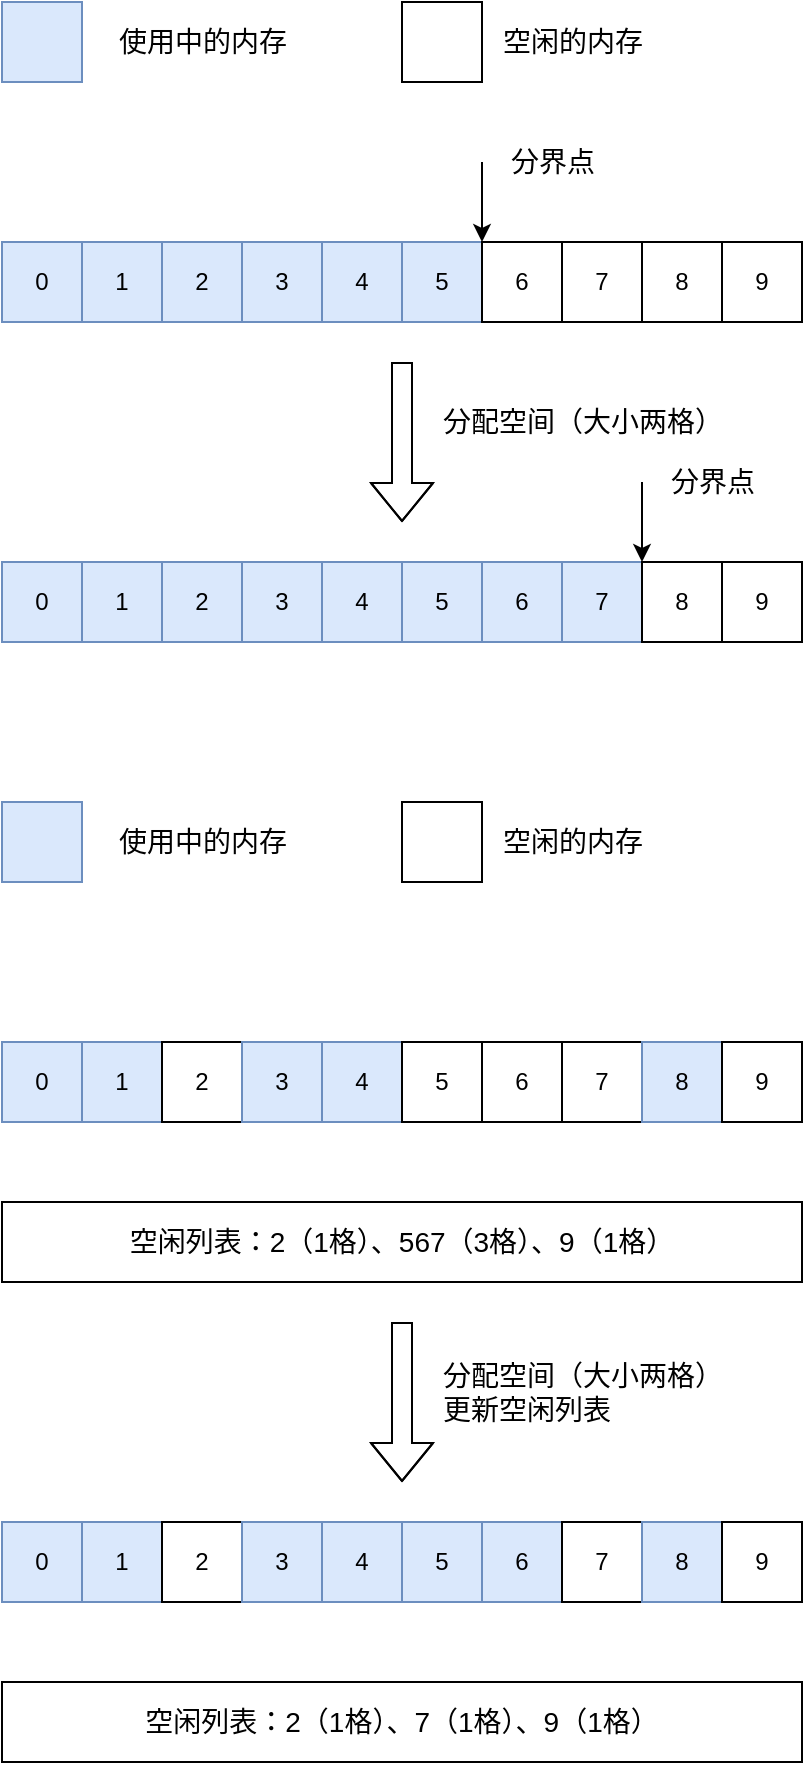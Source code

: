 <mxfile version="15.8.2" type="github">
  <diagram id="544FozU4V-5AiARkZjcN" name="Page-1">
    <mxGraphModel dx="1038" dy="547" grid="1" gridSize="10" guides="1" tooltips="1" connect="1" arrows="1" fold="1" page="1" pageScale="1" pageWidth="1000" pageHeight="1000" math="0" shadow="0">
      <root>
        <mxCell id="0" />
        <mxCell id="1" parent="0" />
        <mxCell id="RYK0fKCT--rzND2Bt-Ix-1" value="0" style="whiteSpace=wrap;html=1;aspect=fixed;fillColor=#dae8fc;strokeColor=#6c8ebf;" vertex="1" parent="1">
          <mxGeometry x="80" y="160" width="40" height="40" as="geometry" />
        </mxCell>
        <mxCell id="RYK0fKCT--rzND2Bt-Ix-2" value="1" style="whiteSpace=wrap;html=1;aspect=fixed;fillColor=#dae8fc;strokeColor=#6c8ebf;" vertex="1" parent="1">
          <mxGeometry x="120" y="160" width="40" height="40" as="geometry" />
        </mxCell>
        <mxCell id="RYK0fKCT--rzND2Bt-Ix-3" value="2" style="whiteSpace=wrap;html=1;aspect=fixed;fillColor=#dae8fc;strokeColor=#6c8ebf;" vertex="1" parent="1">
          <mxGeometry x="160" y="160" width="40" height="40" as="geometry" />
        </mxCell>
        <mxCell id="RYK0fKCT--rzND2Bt-Ix-5" value="3" style="whiteSpace=wrap;html=1;aspect=fixed;fillColor=#dae8fc;strokeColor=#6c8ebf;" vertex="1" parent="1">
          <mxGeometry x="200" y="160" width="40" height="40" as="geometry" />
        </mxCell>
        <mxCell id="RYK0fKCT--rzND2Bt-Ix-6" value="4" style="whiteSpace=wrap;html=1;aspect=fixed;fillColor=#dae8fc;strokeColor=#6c8ebf;" vertex="1" parent="1">
          <mxGeometry x="240" y="160" width="40" height="40" as="geometry" />
        </mxCell>
        <mxCell id="RYK0fKCT--rzND2Bt-Ix-7" value="5" style="whiteSpace=wrap;html=1;aspect=fixed;fillColor=#dae8fc;strokeColor=#6c8ebf;" vertex="1" parent="1">
          <mxGeometry x="280" y="160" width="40" height="40" as="geometry" />
        </mxCell>
        <mxCell id="RYK0fKCT--rzND2Bt-Ix-9" value="6" style="whiteSpace=wrap;html=1;aspect=fixed;" vertex="1" parent="1">
          <mxGeometry x="320" y="160" width="40" height="40" as="geometry" />
        </mxCell>
        <mxCell id="RYK0fKCT--rzND2Bt-Ix-10" value="7" style="whiteSpace=wrap;html=1;aspect=fixed;" vertex="1" parent="1">
          <mxGeometry x="360" y="160" width="40" height="40" as="geometry" />
        </mxCell>
        <mxCell id="RYK0fKCT--rzND2Bt-Ix-11" value="8" style="whiteSpace=wrap;html=1;aspect=fixed;" vertex="1" parent="1">
          <mxGeometry x="400" y="160" width="40" height="40" as="geometry" />
        </mxCell>
        <mxCell id="RYK0fKCT--rzND2Bt-Ix-12" value="9" style="whiteSpace=wrap;html=1;aspect=fixed;" vertex="1" parent="1">
          <mxGeometry x="440" y="160" width="40" height="40" as="geometry" />
        </mxCell>
        <mxCell id="RYK0fKCT--rzND2Bt-Ix-15" value="" style="shape=flexArrow;endArrow=classic;html=1;rounded=0;" edge="1" parent="1">
          <mxGeometry width="50" height="50" relative="1" as="geometry">
            <mxPoint x="280" y="220" as="sourcePoint" />
            <mxPoint x="280" y="300" as="targetPoint" />
            <Array as="points">
              <mxPoint x="280" y="230" />
            </Array>
          </mxGeometry>
        </mxCell>
        <mxCell id="RYK0fKCT--rzND2Bt-Ix-26" value="" style="whiteSpace=wrap;html=1;aspect=fixed;fillColor=#dae8fc;strokeColor=#6c8ebf;" vertex="1" parent="1">
          <mxGeometry x="80" y="40" width="40" height="40" as="geometry" />
        </mxCell>
        <mxCell id="RYK0fKCT--rzND2Bt-Ix-27" value="" style="whiteSpace=wrap;html=1;aspect=fixed;" vertex="1" parent="1">
          <mxGeometry x="280" y="40" width="40" height="40" as="geometry" />
        </mxCell>
        <mxCell id="RYK0fKCT--rzND2Bt-Ix-30" value="&lt;font style=&quot;font-size: 14px&quot;&gt;使用中的内存&lt;/font&gt;" style="text;html=1;align=center;verticalAlign=middle;resizable=0;points=[];autosize=1;strokeColor=none;fillColor=none;" vertex="1" parent="1">
          <mxGeometry x="130" y="50" width="100" height="20" as="geometry" />
        </mxCell>
        <mxCell id="RYK0fKCT--rzND2Bt-Ix-31" value="&lt;font style=&quot;font-size: 14px&quot;&gt;空闲的内存&lt;/font&gt;" style="text;html=1;align=center;verticalAlign=middle;resizable=0;points=[];autosize=1;strokeColor=none;fillColor=none;" vertex="1" parent="1">
          <mxGeometry x="320" y="50" width="90" height="20" as="geometry" />
        </mxCell>
        <mxCell id="RYK0fKCT--rzND2Bt-Ix-33" value="&lt;span style=&quot;font-size: 14px&quot;&gt;分配空间（大小两格）&lt;/span&gt;" style="text;html=1;align=center;verticalAlign=middle;resizable=0;points=[];autosize=1;strokeColor=none;fillColor=none;" vertex="1" parent="1">
          <mxGeometry x="290" y="240" width="160" height="20" as="geometry" />
        </mxCell>
        <mxCell id="RYK0fKCT--rzND2Bt-Ix-34" value="" style="endArrow=classic;html=1;rounded=0;fontSize=14;entryX=1;entryY=0;entryDx=0;entryDy=0;" edge="1" parent="1" target="RYK0fKCT--rzND2Bt-Ix-7">
          <mxGeometry width="50" height="50" relative="1" as="geometry">
            <mxPoint x="320" y="120" as="sourcePoint" />
            <mxPoint x="410" y="300" as="targetPoint" />
          </mxGeometry>
        </mxCell>
        <mxCell id="RYK0fKCT--rzND2Bt-Ix-35" value="&lt;span style=&quot;font-size: 14px&quot;&gt;分界点&lt;/span&gt;" style="text;html=1;align=center;verticalAlign=middle;resizable=0;points=[];autosize=1;strokeColor=none;fillColor=none;" vertex="1" parent="1">
          <mxGeometry x="325" y="110" width="60" height="20" as="geometry" />
        </mxCell>
        <mxCell id="RYK0fKCT--rzND2Bt-Ix-36" value="0" style="whiteSpace=wrap;html=1;aspect=fixed;fillColor=#dae8fc;strokeColor=#6c8ebf;" vertex="1" parent="1">
          <mxGeometry x="80" y="320" width="40" height="40" as="geometry" />
        </mxCell>
        <mxCell id="RYK0fKCT--rzND2Bt-Ix-37" value="1" style="whiteSpace=wrap;html=1;aspect=fixed;fillColor=#dae8fc;strokeColor=#6c8ebf;" vertex="1" parent="1">
          <mxGeometry x="120" y="320" width="40" height="40" as="geometry" />
        </mxCell>
        <mxCell id="RYK0fKCT--rzND2Bt-Ix-38" value="2" style="whiteSpace=wrap;html=1;aspect=fixed;fillColor=#dae8fc;strokeColor=#6c8ebf;" vertex="1" parent="1">
          <mxGeometry x="160" y="320" width="40" height="40" as="geometry" />
        </mxCell>
        <mxCell id="RYK0fKCT--rzND2Bt-Ix-39" value="3" style="whiteSpace=wrap;html=1;aspect=fixed;fillColor=#dae8fc;strokeColor=#6c8ebf;" vertex="1" parent="1">
          <mxGeometry x="200" y="320" width="40" height="40" as="geometry" />
        </mxCell>
        <mxCell id="RYK0fKCT--rzND2Bt-Ix-40" value="4" style="whiteSpace=wrap;html=1;aspect=fixed;fillColor=#dae8fc;strokeColor=#6c8ebf;" vertex="1" parent="1">
          <mxGeometry x="240" y="320" width="40" height="40" as="geometry" />
        </mxCell>
        <mxCell id="RYK0fKCT--rzND2Bt-Ix-41" value="5" style="whiteSpace=wrap;html=1;aspect=fixed;fillColor=#dae8fc;strokeColor=#6c8ebf;" vertex="1" parent="1">
          <mxGeometry x="280" y="320" width="40" height="40" as="geometry" />
        </mxCell>
        <mxCell id="RYK0fKCT--rzND2Bt-Ix-42" value="6" style="whiteSpace=wrap;html=1;aspect=fixed;fillColor=#dae8fc;strokeColor=#6c8ebf;" vertex="1" parent="1">
          <mxGeometry x="320" y="320" width="40" height="40" as="geometry" />
        </mxCell>
        <mxCell id="RYK0fKCT--rzND2Bt-Ix-43" value="7" style="whiteSpace=wrap;html=1;aspect=fixed;fillColor=#dae8fc;strokeColor=#6c8ebf;" vertex="1" parent="1">
          <mxGeometry x="360" y="320" width="40" height="40" as="geometry" />
        </mxCell>
        <mxCell id="RYK0fKCT--rzND2Bt-Ix-44" value="8" style="whiteSpace=wrap;html=1;aspect=fixed;" vertex="1" parent="1">
          <mxGeometry x="400" y="320" width="40" height="40" as="geometry" />
        </mxCell>
        <mxCell id="RYK0fKCT--rzND2Bt-Ix-45" value="9" style="whiteSpace=wrap;html=1;aspect=fixed;" vertex="1" parent="1">
          <mxGeometry x="440" y="320" width="40" height="40" as="geometry" />
        </mxCell>
        <mxCell id="RYK0fKCT--rzND2Bt-Ix-46" value="" style="endArrow=classic;html=1;rounded=0;fontSize=14;entryX=1;entryY=0;entryDx=0;entryDy=0;" edge="1" parent="1">
          <mxGeometry width="50" height="50" relative="1" as="geometry">
            <mxPoint x="400" y="280" as="sourcePoint" />
            <mxPoint x="400" y="320" as="targetPoint" />
          </mxGeometry>
        </mxCell>
        <mxCell id="RYK0fKCT--rzND2Bt-Ix-47" value="&lt;span style=&quot;font-size: 14px&quot;&gt;分界点&lt;/span&gt;" style="text;html=1;align=center;verticalAlign=middle;resizable=0;points=[];autosize=1;strokeColor=none;fillColor=none;" vertex="1" parent="1">
          <mxGeometry x="405" y="270" width="60" height="20" as="geometry" />
        </mxCell>
        <mxCell id="RYK0fKCT--rzND2Bt-Ix-49" value="0" style="whiteSpace=wrap;html=1;aspect=fixed;fillColor=#dae8fc;strokeColor=#6c8ebf;" vertex="1" parent="1">
          <mxGeometry x="80" y="560" width="40" height="40" as="geometry" />
        </mxCell>
        <mxCell id="RYK0fKCT--rzND2Bt-Ix-50" value="1" style="whiteSpace=wrap;html=1;aspect=fixed;fillColor=#dae8fc;strokeColor=#6c8ebf;" vertex="1" parent="1">
          <mxGeometry x="120" y="560" width="40" height="40" as="geometry" />
        </mxCell>
        <mxCell id="RYK0fKCT--rzND2Bt-Ix-51" value="2" style="whiteSpace=wrap;html=1;aspect=fixed;" vertex="1" parent="1">
          <mxGeometry x="160" y="560" width="40" height="40" as="geometry" />
        </mxCell>
        <mxCell id="RYK0fKCT--rzND2Bt-Ix-52" value="3" style="whiteSpace=wrap;html=1;aspect=fixed;fillColor=#dae8fc;strokeColor=#6c8ebf;" vertex="1" parent="1">
          <mxGeometry x="200" y="560" width="40" height="40" as="geometry" />
        </mxCell>
        <mxCell id="RYK0fKCT--rzND2Bt-Ix-53" value="4" style="whiteSpace=wrap;html=1;aspect=fixed;fillColor=#dae8fc;strokeColor=#6c8ebf;" vertex="1" parent="1">
          <mxGeometry x="240" y="560" width="40" height="40" as="geometry" />
        </mxCell>
        <mxCell id="RYK0fKCT--rzND2Bt-Ix-54" value="5" style="whiteSpace=wrap;html=1;aspect=fixed;" vertex="1" parent="1">
          <mxGeometry x="280" y="560" width="40" height="40" as="geometry" />
        </mxCell>
        <mxCell id="RYK0fKCT--rzND2Bt-Ix-55" value="6" style="whiteSpace=wrap;html=1;aspect=fixed;" vertex="1" parent="1">
          <mxGeometry x="320" y="560" width="40" height="40" as="geometry" />
        </mxCell>
        <mxCell id="RYK0fKCT--rzND2Bt-Ix-56" value="7" style="whiteSpace=wrap;html=1;aspect=fixed;" vertex="1" parent="1">
          <mxGeometry x="360" y="560" width="40" height="40" as="geometry" />
        </mxCell>
        <mxCell id="RYK0fKCT--rzND2Bt-Ix-57" value="8" style="whiteSpace=wrap;html=1;aspect=fixed;fillColor=#dae8fc;strokeColor=#6c8ebf;" vertex="1" parent="1">
          <mxGeometry x="400" y="560" width="40" height="40" as="geometry" />
        </mxCell>
        <mxCell id="RYK0fKCT--rzND2Bt-Ix-58" value="9" style="whiteSpace=wrap;html=1;aspect=fixed;" vertex="1" parent="1">
          <mxGeometry x="440" y="560" width="40" height="40" as="geometry" />
        </mxCell>
        <mxCell id="RYK0fKCT--rzND2Bt-Ix-59" value="" style="shape=flexArrow;endArrow=classic;html=1;rounded=0;" edge="1" parent="1">
          <mxGeometry width="50" height="50" relative="1" as="geometry">
            <mxPoint x="280" y="700" as="sourcePoint" />
            <mxPoint x="280" y="780" as="targetPoint" />
            <Array as="points">
              <mxPoint x="280" y="710" />
            </Array>
          </mxGeometry>
        </mxCell>
        <mxCell id="RYK0fKCT--rzND2Bt-Ix-60" value="" style="whiteSpace=wrap;html=1;aspect=fixed;fillColor=#dae8fc;strokeColor=#6c8ebf;" vertex="1" parent="1">
          <mxGeometry x="80" y="440" width="40" height="40" as="geometry" />
        </mxCell>
        <mxCell id="RYK0fKCT--rzND2Bt-Ix-61" value="" style="whiteSpace=wrap;html=1;aspect=fixed;" vertex="1" parent="1">
          <mxGeometry x="280" y="440" width="40" height="40" as="geometry" />
        </mxCell>
        <mxCell id="RYK0fKCT--rzND2Bt-Ix-62" value="&lt;font style=&quot;font-size: 14px&quot;&gt;使用中的内存&lt;/font&gt;" style="text;html=1;align=center;verticalAlign=middle;resizable=0;points=[];autosize=1;strokeColor=none;fillColor=none;" vertex="1" parent="1">
          <mxGeometry x="130" y="450" width="100" height="20" as="geometry" />
        </mxCell>
        <mxCell id="RYK0fKCT--rzND2Bt-Ix-63" value="&lt;font style=&quot;font-size: 14px&quot;&gt;空闲的内存&lt;/font&gt;" style="text;html=1;align=center;verticalAlign=middle;resizable=0;points=[];autosize=1;strokeColor=none;fillColor=none;" vertex="1" parent="1">
          <mxGeometry x="320" y="450" width="90" height="20" as="geometry" />
        </mxCell>
        <mxCell id="RYK0fKCT--rzND2Bt-Ix-64" value="&lt;span style=&quot;color: rgba(0 , 0 , 0 , 0) ; font-family: monospace ; font-size: 0px&quot;&gt;%3CmxGraphModel%3E%3Croot%3E%3CmxCell%20id%3D%220%22%2F%3E%3CmxCell%20id%3D%221%22%20parent%3D%220%22%2F%3E%3CmxCell%20id%3D%222%22%20value%3D%22%26lt%3Bspan%20style%3D%26quot%3Bfont-size%3A%2014px%26quot%3B%26gt%3B%E5%88%86%E9%85%8D%E7%A9%BA%E9%97%B4%EF%BC%88%E5%A4%A7%E5%B0%8F%E4%B8%A4%E6%A0%BC%EF%BC%89%26lt%3B%2Fspan%26gt%3B%22%20style%3D%22text%3Bhtml%3D1%3Balign%3Dcenter%3BverticalAlign%3Dmiddle%3Bresizable%3D0%3Bpoints%3D%5B%5D%3Bautosize%3D1%3BstrokeColor%3Dnone%3BfillColor%3Dnone%3B%22%20vertex%3D%221%22%20parent%3D%221%22%3E%3CmxGeometry%20x%3D%22290%22%20y%3D%22240%22%20width%3D%22160%22%20height%3D%2220%22%20as%3D%22geometry%22%2F%3E%3C%2FmxCell%3E%3C%2Froot%3E%3C%2FmxGraphModel%3E&lt;/span&gt;" style="text;html=1;align=center;verticalAlign=middle;resizable=0;points=[];autosize=1;strokeColor=none;fillColor=none;" vertex="1" parent="1">
          <mxGeometry x="315" y="720" width="20" height="20" as="geometry" />
        </mxCell>
        <mxCell id="RYK0fKCT--rzND2Bt-Ix-67" value="0" style="whiteSpace=wrap;html=1;aspect=fixed;fillColor=#dae8fc;strokeColor=#6c8ebf;" vertex="1" parent="1">
          <mxGeometry x="80" y="800" width="40" height="40" as="geometry" />
        </mxCell>
        <mxCell id="RYK0fKCT--rzND2Bt-Ix-68" value="1" style="whiteSpace=wrap;html=1;aspect=fixed;fillColor=#dae8fc;strokeColor=#6c8ebf;" vertex="1" parent="1">
          <mxGeometry x="120" y="800" width="40" height="40" as="geometry" />
        </mxCell>
        <mxCell id="RYK0fKCT--rzND2Bt-Ix-69" value="2" style="whiteSpace=wrap;html=1;aspect=fixed;" vertex="1" parent="1">
          <mxGeometry x="160" y="800" width="40" height="40" as="geometry" />
        </mxCell>
        <mxCell id="RYK0fKCT--rzND2Bt-Ix-70" value="3" style="whiteSpace=wrap;html=1;aspect=fixed;fillColor=#dae8fc;strokeColor=#6c8ebf;" vertex="1" parent="1">
          <mxGeometry x="200" y="800" width="40" height="40" as="geometry" />
        </mxCell>
        <mxCell id="RYK0fKCT--rzND2Bt-Ix-71" value="4" style="whiteSpace=wrap;html=1;aspect=fixed;fillColor=#dae8fc;strokeColor=#6c8ebf;" vertex="1" parent="1">
          <mxGeometry x="240" y="800" width="40" height="40" as="geometry" />
        </mxCell>
        <mxCell id="RYK0fKCT--rzND2Bt-Ix-72" value="5" style="whiteSpace=wrap;html=1;aspect=fixed;fillColor=#dae8fc;strokeColor=#6c8ebf;" vertex="1" parent="1">
          <mxGeometry x="280" y="800" width="40" height="40" as="geometry" />
        </mxCell>
        <mxCell id="RYK0fKCT--rzND2Bt-Ix-73" value="6" style="whiteSpace=wrap;html=1;aspect=fixed;fillColor=#dae8fc;strokeColor=#6c8ebf;" vertex="1" parent="1">
          <mxGeometry x="320" y="800" width="40" height="40" as="geometry" />
        </mxCell>
        <mxCell id="RYK0fKCT--rzND2Bt-Ix-74" value="7" style="whiteSpace=wrap;html=1;aspect=fixed;" vertex="1" parent="1">
          <mxGeometry x="360" y="800" width="40" height="40" as="geometry" />
        </mxCell>
        <mxCell id="RYK0fKCT--rzND2Bt-Ix-75" value="8" style="whiteSpace=wrap;html=1;aspect=fixed;fillColor=#dae8fc;strokeColor=#6c8ebf;" vertex="1" parent="1">
          <mxGeometry x="400" y="800" width="40" height="40" as="geometry" />
        </mxCell>
        <mxCell id="RYK0fKCT--rzND2Bt-Ix-76" value="9" style="whiteSpace=wrap;html=1;aspect=fixed;" vertex="1" parent="1">
          <mxGeometry x="440" y="800" width="40" height="40" as="geometry" />
        </mxCell>
        <mxCell id="RYK0fKCT--rzND2Bt-Ix-79" value="&lt;div style=&quot;text-align: left&quot;&gt;&lt;span style=&quot;font-size: 14px&quot;&gt;分配空间（大小两格）&lt;/span&gt;&lt;/div&gt;&lt;span style=&quot;font-size: 14px&quot;&gt;&lt;div style=&quot;text-align: left&quot;&gt;&lt;span&gt;更新空闲列表&lt;/span&gt;&lt;/div&gt;&lt;/span&gt;" style="text;html=1;align=center;verticalAlign=middle;resizable=0;points=[];autosize=1;strokeColor=none;fillColor=none;" vertex="1" parent="1">
          <mxGeometry x="290" y="720" width="160" height="30" as="geometry" />
        </mxCell>
        <mxCell id="RYK0fKCT--rzND2Bt-Ix-81" value="空闲列表：2（1格）、567（3格）、9（1格）" style="rounded=0;whiteSpace=wrap;html=1;fontSize=14;" vertex="1" parent="1">
          <mxGeometry x="80" y="640" width="400" height="40" as="geometry" />
        </mxCell>
        <mxCell id="RYK0fKCT--rzND2Bt-Ix-82" value="空闲列表：2（1格）、7（1格）、9（1格）" style="rounded=0;whiteSpace=wrap;html=1;fontSize=14;" vertex="1" parent="1">
          <mxGeometry x="80" y="880" width="400" height="40" as="geometry" />
        </mxCell>
      </root>
    </mxGraphModel>
  </diagram>
</mxfile>
